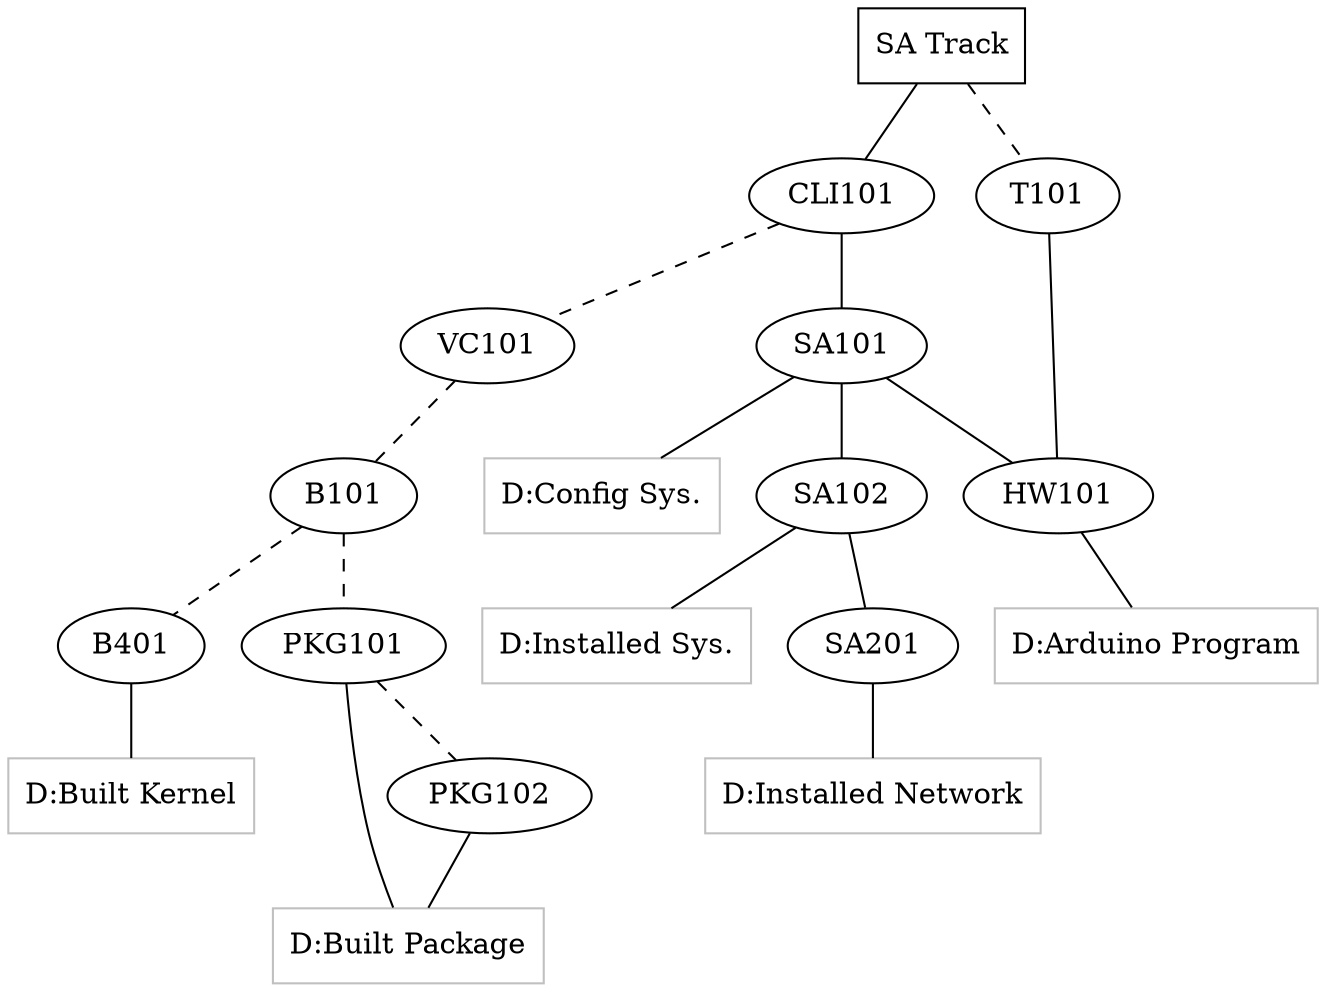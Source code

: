 graph g {
	#include "nodes.doth"

	deliver1 [label="D:Built Package",shape="rectangle",color="gray"];
	deliver2 [label="D:Arduino Program",shape="rectangle",color="gray"];
	deliver3 [label="D:Config Sys.",shape="rectangle",color="gray"];
	deliver4 [label="D:Installed Sys.",shape="rectangle",color="gray"];
	deliver5 [label="D:Installed Network",shape="rectangle",color="gray"];
	deliver6 [label="D:Built Kernel",shape="rectangle",color="gray"];
	
	g [label="SA Track", shape="rectangle"];
	g -- CLI101;
	g -- T101 [style="dashed"];
	CLI101 -- VC101 [style="dashed"];
	CLI101 -- SA101;
	SA101 -- SA102;
	SA102 -- SA201;
	VC101 -- B101 [style="dashed"];
	B101 -- B401 [style="dashed"];
	B101 -- PKG101 [style="dashed"];
	PKG101 -- PKG102 [style="dashed"];
	SA101 -- HW101;
	T101 -- HW101;

	PKG101 -- deliver1;
	PKG102 -- deliver1;
	HW101 -- deliver2;
	SA101 -- deliver3;
	SA102 -- deliver4;
	SA201 -- deliver5;
	B401 -- deliver6;
}
